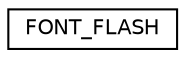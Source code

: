 digraph "Graphical Class Hierarchy"
{
  edge [fontname="Helvetica",fontsize="10",labelfontname="Helvetica",labelfontsize="10"];
  node [fontname="Helvetica",fontsize="10",shape=record];
  rankdir="LR";
  Node1 [label="FONT_FLASH",height=0.2,width=0.4,color="black", fillcolor="white", style="filled",URL="$struct_f_o_n_t___f_l_a_s_h.html"];
}
